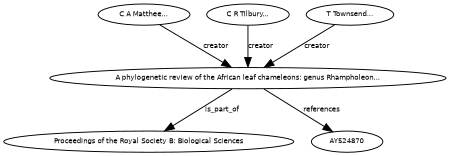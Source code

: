 digraph G {
size="3,3";
node [fontsize=7, fontname="Helvetica"];
edge [fontsize=7, fontname="Helvetica"];
node0 [label="A phylogenetic review of the African leaf chameleons: genus Rhampholeon...", width=0.27433100247,height=0.27433100247];
node1 [label="C A Matthee...", width=0.27433100247,height=0.27433100247];
node2 [label="C R Tilbury...", width=0.27433100247,height=0.27433100247];
node3 [label="T Townsend...", width=0.27433100247,height=0.27433100247];
node4 [label="Proceedings of the Royal Society B: Biological Sciences", width=0.27433100247,height=0.27433100247];
node5 [label="AY524870", width=0.27433100247,height=0.27433100247];
node1 -> node0 [label="creator"];
node2 -> node0 [label="creator"];
node3 -> node0 [label="creator"];
node0 -> node4 [label="is_part_of"];
node0 -> node5 [label="references"];
}

